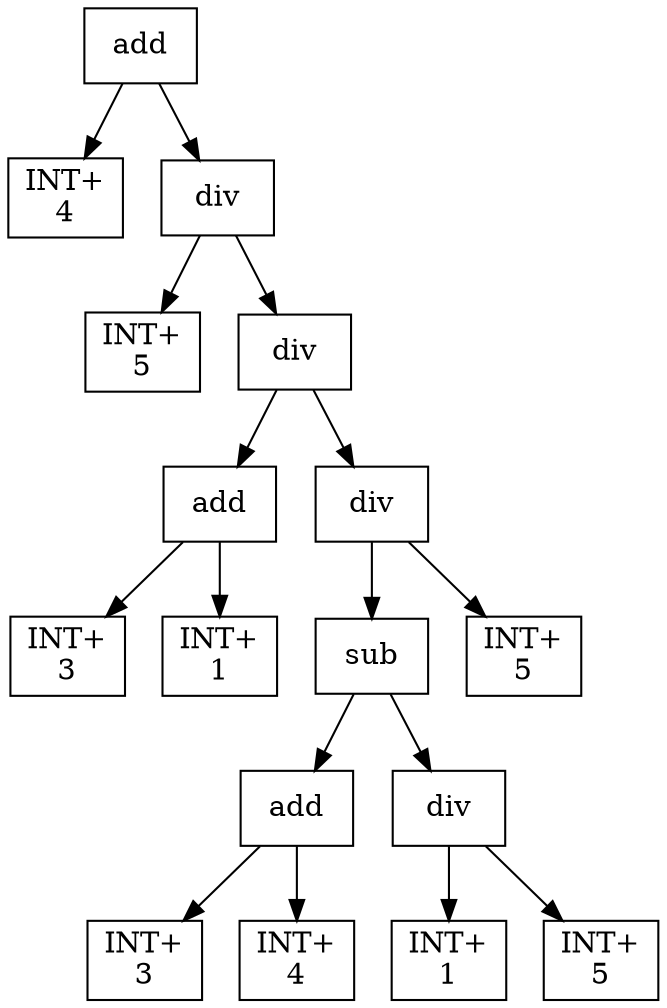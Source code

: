 digraph expr {
  node [shape=box];
  n1 [label="add"];
  n2 [label="INT+\n4"];
  n3 [label="div"];
  n4 [label="INT+\n5"];
  n5 [label="div"];
  n6 [label="add"];
  n7 [label="INT+\n3"];
  n8 [label="INT+\n1"];
  n6 -> n7;
  n6 -> n8;
  n9 [label="div"];
  n10 [label="sub"];
  n11 [label="add"];
  n12 [label="INT+\n3"];
  n13 [label="INT+\n4"];
  n11 -> n12;
  n11 -> n13;
  n14 [label="div"];
  n15 [label="INT+\n1"];
  n16 [label="INT+\n5"];
  n14 -> n15;
  n14 -> n16;
  n10 -> n11;
  n10 -> n14;
  n17 [label="INT+\n5"];
  n9 -> n10;
  n9 -> n17;
  n5 -> n6;
  n5 -> n9;
  n3 -> n4;
  n3 -> n5;
  n1 -> n2;
  n1 -> n3;
}